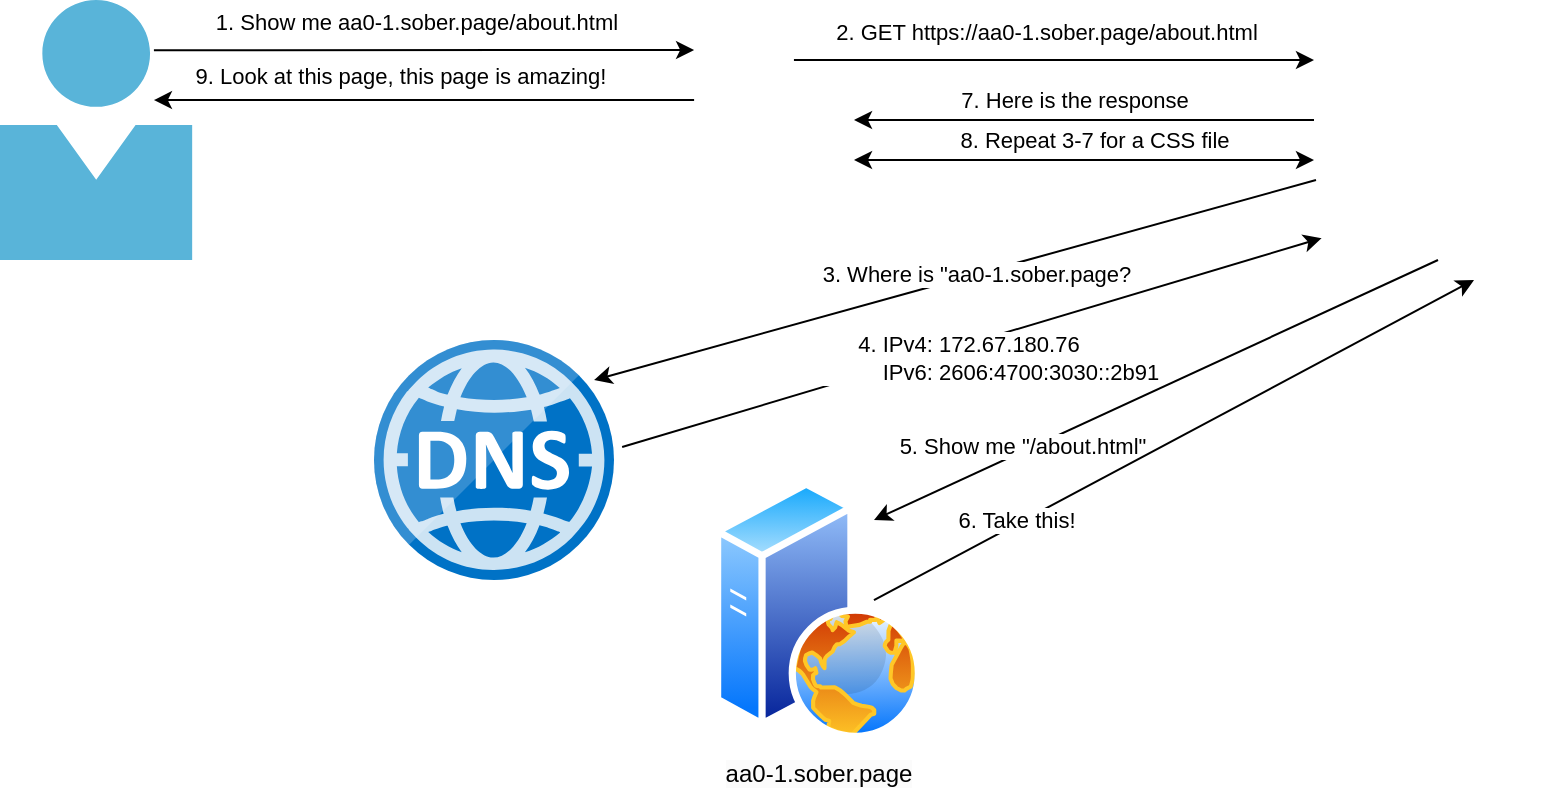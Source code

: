 <mxfile version="24.6.4" type="device">
  <diagram name="Page-1" id="PuTHx9yH4ijEFWAu4FHt">
    <mxGraphModel dx="869" dy="525" grid="1" gridSize="10" guides="1" tooltips="1" connect="1" arrows="1" fold="1" page="1" pageScale="1" pageWidth="850" pageHeight="1100" math="0" shadow="0">
      <root>
        <mxCell id="0" />
        <mxCell id="1" parent="0" />
        <mxCell id="eWU6L2MrK7Ym8t5uRF_s-2" value="" style="shape=image;html=1;verticalAlign=top;verticalLabelPosition=bottom;labelBackgroundColor=#ffffff;imageAspect=0;aspect=fixed;image=https://cdn2.iconfinder.com/data/icons/whcompare-isometric-web-hosting-servers/50/web-browser-on-laptop-128.png" vertex="1" parent="1">
          <mxGeometry x="330" y="62" width="128" height="128" as="geometry" />
        </mxCell>
        <mxCell id="eWU6L2MrK7Ym8t5uRF_s-6" value="" style="endArrow=classic;html=1;rounded=0;entryX=0.391;entryY=0.219;entryDx=0;entryDy=0;entryPerimeter=0;exitX=0.8;exitY=0.193;exitDx=0;exitDy=0;exitPerimeter=0;" edge="1" parent="1" source="eWU6L2MrK7Ym8t5uRF_s-36">
          <mxGeometry width="50" height="50" relative="1" as="geometry">
            <mxPoint x="133.625" y="85.42" as="sourcePoint" />
            <mxPoint x="380.048" y="85.032" as="targetPoint" />
          </mxGeometry>
        </mxCell>
        <mxCell id="eWU6L2MrK7Ym8t5uRF_s-7" value="1. Show me aa0-1.sober.page/about.html" style="edgeLabel;html=1;align=center;verticalAlign=middle;resizable=0;points=[];" vertex="1" connectable="0" parent="eWU6L2MrK7Ym8t5uRF_s-6">
          <mxGeometry x="0.012" y="-2" relative="1" as="geometry">
            <mxPoint x="-6" y="-16" as="offset" />
          </mxGeometry>
        </mxCell>
        <mxCell id="eWU6L2MrK7Ym8t5uRF_s-11" value="" style="endArrow=classic;html=1;rounded=0;exitX=0.781;exitY=0.219;exitDx=0;exitDy=0;exitPerimeter=0;" edge="1" parent="1" source="eWU6L2MrK7Ym8t5uRF_s-2">
          <mxGeometry width="50" height="50" relative="1" as="geometry">
            <mxPoint x="469" y="94" as="sourcePoint" />
            <mxPoint x="690" y="90" as="targetPoint" />
          </mxGeometry>
        </mxCell>
        <mxCell id="eWU6L2MrK7Ym8t5uRF_s-12" value="2. GET https://aa0-1.sober.page/about.html" style="edgeLabel;html=1;align=center;verticalAlign=middle;resizable=0;points=[];" vertex="1" connectable="0" parent="eWU6L2MrK7Ym8t5uRF_s-11">
          <mxGeometry x="0.012" y="-2" relative="1" as="geometry">
            <mxPoint x="-6" y="-16" as="offset" />
          </mxGeometry>
        </mxCell>
        <mxCell id="eWU6L2MrK7Ym8t5uRF_s-13" value="" style="shape=image;html=1;verticalAlign=top;verticalLabelPosition=bottom;labelBackgroundColor=#ffffff;imageAspect=0;aspect=fixed;image=https://cdn1.iconfinder.com/data/icons/technology-and-hardware-2/200/vector_66_06-128.png" vertex="1" parent="1">
          <mxGeometry x="692" y="70" width="120" height="120" as="geometry" />
        </mxCell>
        <mxCell id="eWU6L2MrK7Ym8t5uRF_s-15" value="" style="image;sketch=0;aspect=fixed;html=1;points=[];align=center;fontSize=12;image=img/lib/mscae/DNS.svg;" vertex="1" parent="1">
          <mxGeometry x="220" y="230" width="120" height="120" as="geometry" />
        </mxCell>
        <mxCell id="eWU6L2MrK7Ym8t5uRF_s-19" value="" style="endArrow=classic;html=1;rounded=0;entryX=0.015;entryY=0.909;entryDx=0;entryDy=0;entryPerimeter=0;exitX=1.034;exitY=0.446;exitDx=0;exitDy=0;exitPerimeter=0;" edge="1" parent="1" source="eWU6L2MrK7Ym8t5uRF_s-15" target="eWU6L2MrK7Ym8t5uRF_s-13">
          <mxGeometry width="50" height="50" relative="1" as="geometry">
            <mxPoint x="460" y="290" as="sourcePoint" />
            <mxPoint x="590" y="260" as="targetPoint" />
          </mxGeometry>
        </mxCell>
        <mxCell id="eWU6L2MrK7Ym8t5uRF_s-20" value="4. IPv4:&amp;nbsp;172.67.180.76&lt;br&gt;&amp;nbsp; &amp;nbsp; &amp;nbsp; &amp;nbsp; &amp;nbsp; &amp;nbsp; &amp;nbsp; &amp;nbsp; &amp;nbsp;IPv6:&amp;nbsp;2606:4700:3030::2b91" style="edgeLabel;html=1;align=center;verticalAlign=middle;resizable=0;points=[];" vertex="1" connectable="0" parent="eWU6L2MrK7Ym8t5uRF_s-19">
          <mxGeometry x="-0.256" y="1" relative="1" as="geometry">
            <mxPoint x="43" y="-5" as="offset" />
          </mxGeometry>
        </mxCell>
        <mxCell id="eWU6L2MrK7Ym8t5uRF_s-16" value="" style="endArrow=classic;html=1;rounded=0;entryX=0.917;entryY=0.167;entryDx=0;entryDy=0;entryPerimeter=0;" edge="1" parent="1" target="eWU6L2MrK7Ym8t5uRF_s-15">
          <mxGeometry width="50" height="50" relative="1" as="geometry">
            <mxPoint x="691" y="150" as="sourcePoint" />
            <mxPoint x="530" y="220" as="targetPoint" />
          </mxGeometry>
        </mxCell>
        <mxCell id="eWU6L2MrK7Ym8t5uRF_s-18" value="3. Where is &quot;aa0-1.sober.page?" style="edgeLabel;html=1;align=center;verticalAlign=middle;resizable=0;points=[];" vertex="1" connectable="0" parent="eWU6L2MrK7Ym8t5uRF_s-16">
          <mxGeometry x="-0.04" y="-1" relative="1" as="geometry">
            <mxPoint x="3" as="offset" />
          </mxGeometry>
        </mxCell>
        <mxCell id="eWU6L2MrK7Ym8t5uRF_s-26" value="" style="endArrow=classic;html=1;rounded=0;" edge="1" parent="1">
          <mxGeometry width="50" height="50" relative="1" as="geometry">
            <mxPoint x="690" y="120" as="sourcePoint" />
            <mxPoint x="460" y="120" as="targetPoint" />
          </mxGeometry>
        </mxCell>
        <mxCell id="eWU6L2MrK7Ym8t5uRF_s-27" value="7. Here is the response" style="edgeLabel;html=1;align=center;verticalAlign=middle;resizable=0;points=[];" vertex="1" connectable="0" parent="eWU6L2MrK7Ym8t5uRF_s-26">
          <mxGeometry x="0.295" y="-1" relative="1" as="geometry">
            <mxPoint x="29" y="-9" as="offset" />
          </mxGeometry>
        </mxCell>
        <mxCell id="eWU6L2MrK7Ym8t5uRF_s-31" value="" style="endArrow=classic;startArrow=classic;html=1;rounded=0;" edge="1" parent="1">
          <mxGeometry width="50" height="50" relative="1" as="geometry">
            <mxPoint x="460" y="140" as="sourcePoint" />
            <mxPoint x="690" y="140" as="targetPoint" />
          </mxGeometry>
        </mxCell>
        <mxCell id="eWU6L2MrK7Ym8t5uRF_s-32" value="8. Repeat 3-7 for a CSS file" style="edgeLabel;html=1;align=center;verticalAlign=middle;resizable=0;points=[];" vertex="1" connectable="0" parent="eWU6L2MrK7Ym8t5uRF_s-31">
          <mxGeometry x="-0.201" y="1" relative="1" as="geometry">
            <mxPoint x="28" y="-9" as="offset" />
          </mxGeometry>
        </mxCell>
        <mxCell id="eWU6L2MrK7Ym8t5uRF_s-34" value="" style="endArrow=classic;html=1;rounded=0;exitX=0.391;exitY=0.375;exitDx=0;exitDy=0;exitPerimeter=0;entryX=0.8;entryY=0.385;entryDx=0;entryDy=0;entryPerimeter=0;" edge="1" parent="1" source="eWU6L2MrK7Ym8t5uRF_s-2" target="eWU6L2MrK7Ym8t5uRF_s-36">
          <mxGeometry width="50" height="50" relative="1" as="geometry">
            <mxPoint x="170" y="180" as="sourcePoint" />
            <mxPoint x="130" y="110" as="targetPoint" />
          </mxGeometry>
        </mxCell>
        <mxCell id="eWU6L2MrK7Ym8t5uRF_s-35" value="9. Look at this page, this page is amazing!" style="edgeLabel;html=1;align=center;verticalAlign=middle;resizable=0;points=[];" vertex="1" connectable="0" parent="eWU6L2MrK7Ym8t5uRF_s-34">
          <mxGeometry x="0.296" y="-2" relative="1" as="geometry">
            <mxPoint x="28" y="-10" as="offset" />
          </mxGeometry>
        </mxCell>
        <mxCell id="eWU6L2MrK7Ym8t5uRF_s-36" value="" style="image;sketch=0;aspect=fixed;html=1;points=[];align=center;fontSize=12;image=img/lib/mscae/Person.svg;" vertex="1" parent="1">
          <mxGeometry x="33" y="60" width="96.2" height="130" as="geometry" />
        </mxCell>
        <mxCell id="eWU6L2MrK7Ym8t5uRF_s-38" value="" style="endArrow=classic;html=1;rounded=0;exitX=0.5;exitY=1;exitDx=0;exitDy=0;" edge="1" parent="1" source="eWU6L2MrK7Ym8t5uRF_s-13">
          <mxGeometry width="50" height="50" relative="1" as="geometry">
            <mxPoint x="560" y="300" as="sourcePoint" />
            <mxPoint x="470" y="320" as="targetPoint" />
          </mxGeometry>
        </mxCell>
        <mxCell id="eWU6L2MrK7Ym8t5uRF_s-40" value="5. Show me &quot;/about.html&quot;" style="edgeLabel;html=1;align=center;verticalAlign=middle;resizable=0;points=[];" vertex="1" connectable="0" parent="eWU6L2MrK7Ym8t5uRF_s-38">
          <mxGeometry x="0.63" relative="1" as="geometry">
            <mxPoint x="22" y="-13" as="offset" />
          </mxGeometry>
        </mxCell>
        <mxCell id="eWU6L2MrK7Ym8t5uRF_s-39" value="&lt;span style=&quot;background-color: rgb(251, 251, 251);&quot;&gt;aa0-1.sober.page&lt;/span&gt;" style="image;aspect=fixed;perimeter=ellipsePerimeter;html=1;align=center;shadow=0;dashed=0;spacingTop=3;image=img/lib/active_directory/web_server.svg;" vertex="1" parent="1">
          <mxGeometry x="390" y="300" width="104" height="130" as="geometry" />
        </mxCell>
        <mxCell id="eWU6L2MrK7Ym8t5uRF_s-24" value="" style="endArrow=classic;html=1;rounded=0;exitX=0.769;exitY=0.462;exitDx=0;exitDy=0;exitPerimeter=0;" edge="1" parent="1" source="eWU6L2MrK7Ym8t5uRF_s-39">
          <mxGeometry width="50" height="50" relative="1" as="geometry">
            <mxPoint x="530" y="360" as="sourcePoint" />
            <mxPoint x="770" y="200" as="targetPoint" />
          </mxGeometry>
        </mxCell>
        <mxCell id="eWU6L2MrK7Ym8t5uRF_s-25" value="6. Take this!" style="edgeLabel;html=1;align=center;verticalAlign=middle;resizable=0;points=[];" vertex="1" connectable="0" parent="eWU6L2MrK7Ym8t5uRF_s-24">
          <mxGeometry x="-0.441" y="-1" relative="1" as="geometry">
            <mxPoint x="-14" y="4" as="offset" />
          </mxGeometry>
        </mxCell>
      </root>
    </mxGraphModel>
  </diagram>
</mxfile>
